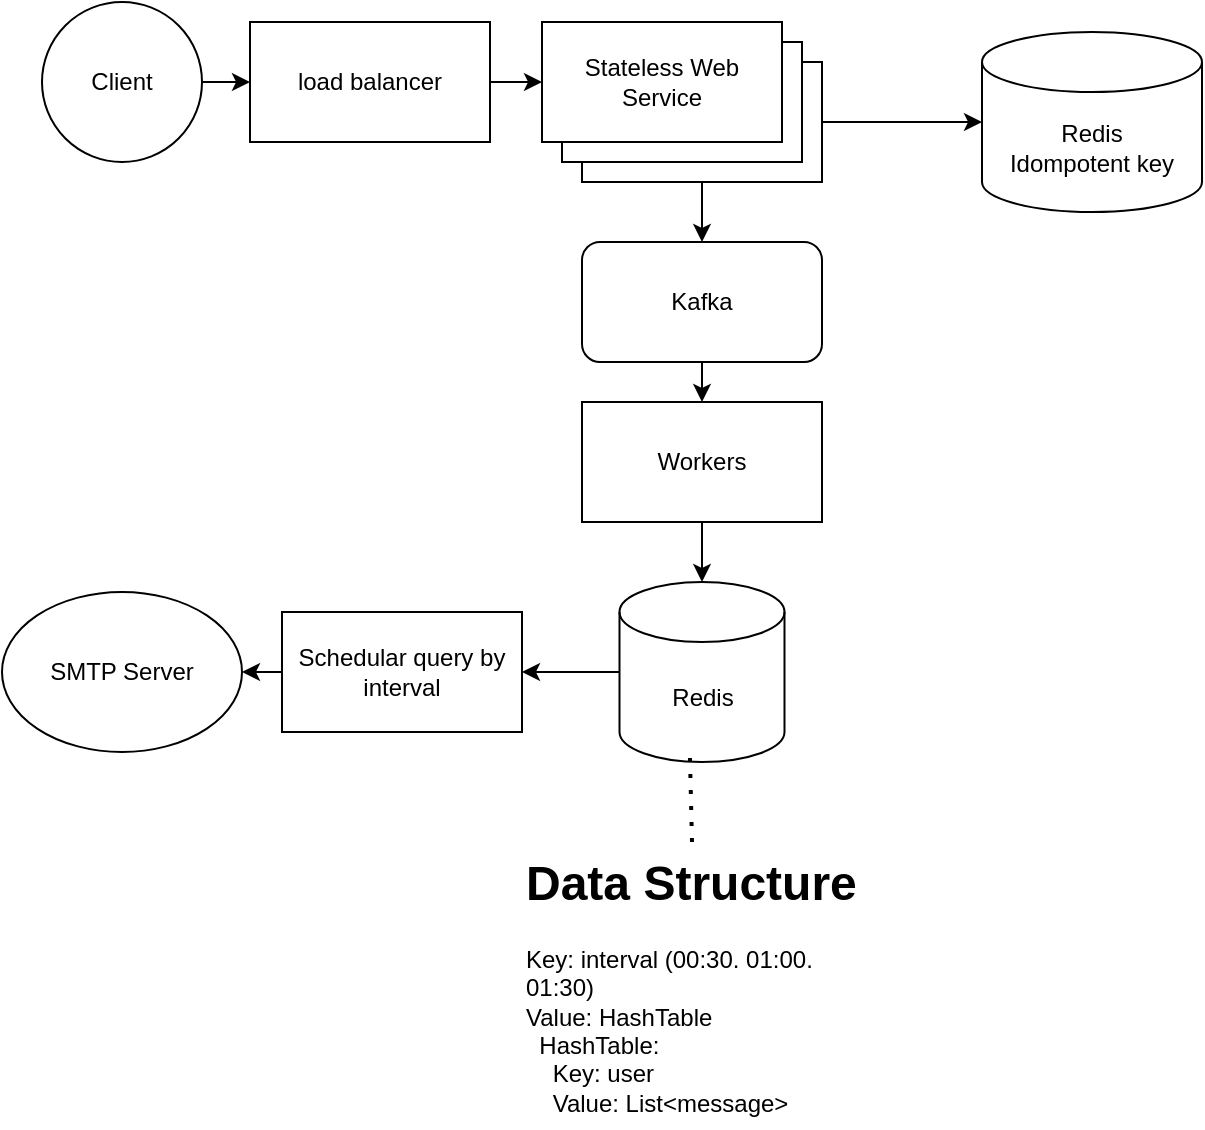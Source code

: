 <mxfile version="26.2.14">
  <diagram name="第 1 页" id="nglEDgbYlYp2V_s8b6Eq">
    <mxGraphModel dx="1426" dy="743" grid="1" gridSize="10" guides="1" tooltips="1" connect="1" arrows="1" fold="1" page="1" pageScale="1" pageWidth="827" pageHeight="1169" math="0" shadow="0">
      <root>
        <mxCell id="0" />
        <mxCell id="1" parent="0" />
        <mxCell id="6ZbVerckbxmWRG965Xrm-1" value="Client" style="ellipse;whiteSpace=wrap;html=1;aspect=fixed;" parent="1" vertex="1">
          <mxGeometry x="190" y="120" width="80" height="80" as="geometry" />
        </mxCell>
        <mxCell id="6ZbVerckbxmWRG965Xrm-4" value="" style="endArrow=classic;html=1;rounded=0;exitX=0.5;exitY=1;exitDx=0;exitDy=0;entryX=0.5;entryY=0;entryDx=0;entryDy=0;" parent="1" source="6ZbVerckbxmWRG965Xrm-6" edge="1" target="MlGHagx-8NNRDpDtTUfA-1">
          <mxGeometry width="50" height="50" relative="1" as="geometry">
            <mxPoint x="714" y="182.5" as="sourcePoint" />
            <mxPoint x="690" y="165" as="targetPoint" />
          </mxGeometry>
        </mxCell>
        <mxCell id="6ZbVerckbxmWRG965Xrm-7" value="" style="group" parent="1" vertex="1" connectable="0">
          <mxGeometry x="440" y="130" width="140" height="80" as="geometry" />
        </mxCell>
        <mxCell id="6ZbVerckbxmWRG965Xrm-6" value="" style="rounded=0;whiteSpace=wrap;html=1;" parent="6ZbVerckbxmWRG965Xrm-7" vertex="1">
          <mxGeometry x="20" y="20" width="120" height="60" as="geometry" />
        </mxCell>
        <mxCell id="6ZbVerckbxmWRG965Xrm-5" value="" style="rounded=0;whiteSpace=wrap;html=1;" parent="6ZbVerckbxmWRG965Xrm-7" vertex="1">
          <mxGeometry x="10" y="10" width="120" height="60" as="geometry" />
        </mxCell>
        <mxCell id="6ZbVerckbxmWRG965Xrm-3" value="Stateless Web Service" style="rounded=0;whiteSpace=wrap;html=1;" parent="6ZbVerckbxmWRG965Xrm-7" vertex="1">
          <mxGeometry width="120" height="60" as="geometry" />
        </mxCell>
        <mxCell id="6ZbVerckbxmWRG965Xrm-8" value="load balancer" style="rounded=0;whiteSpace=wrap;html=1;" parent="1" vertex="1">
          <mxGeometry x="294" y="130" width="120" height="60" as="geometry" />
        </mxCell>
        <mxCell id="6ZbVerckbxmWRG965Xrm-9" value="" style="edgeStyle=none;orthogonalLoop=1;jettySize=auto;html=1;rounded=0;exitX=1;exitY=0.5;exitDx=0;exitDy=0;entryX=0;entryY=0.5;entryDx=0;entryDy=0;" parent="1" source="6ZbVerckbxmWRG965Xrm-1" target="6ZbVerckbxmWRG965Xrm-8" edge="1">
          <mxGeometry width="100" relative="1" as="geometry">
            <mxPoint x="200" y="360" as="sourcePoint" />
            <mxPoint x="300" y="360" as="targetPoint" />
            <Array as="points" />
          </mxGeometry>
        </mxCell>
        <mxCell id="6ZbVerckbxmWRG965Xrm-10" value="" style="edgeStyle=none;orthogonalLoop=1;jettySize=auto;html=1;rounded=0;exitX=1;exitY=0.5;exitDx=0;exitDy=0;entryX=0;entryY=0.5;entryDx=0;entryDy=0;" parent="1" source="6ZbVerckbxmWRG965Xrm-8" target="6ZbVerckbxmWRG965Xrm-3" edge="1">
          <mxGeometry width="100" relative="1" as="geometry">
            <mxPoint x="370" y="210" as="sourcePoint" />
            <mxPoint x="440" y="240" as="targetPoint" />
            <Array as="points" />
          </mxGeometry>
        </mxCell>
        <mxCell id="MlGHagx-8NNRDpDtTUfA-1" value="Kafka" style="rounded=1;whiteSpace=wrap;html=1;" vertex="1" parent="1">
          <mxGeometry x="460" y="240" width="120" height="60" as="geometry" />
        </mxCell>
        <mxCell id="MlGHagx-8NNRDpDtTUfA-2" value="Workers" style="whiteSpace=wrap;html=1;" vertex="1" parent="1">
          <mxGeometry x="460" y="320" width="120" height="60" as="geometry" />
        </mxCell>
        <mxCell id="MlGHagx-8NNRDpDtTUfA-3" value="" style="edgeStyle=none;orthogonalLoop=1;jettySize=auto;html=1;rounded=0;exitX=0.5;exitY=1;exitDx=0;exitDy=0;entryX=0.5;entryY=0;entryDx=0;entryDy=0;" edge="1" parent="1" source="MlGHagx-8NNRDpDtTUfA-1" target="MlGHagx-8NNRDpDtTUfA-2">
          <mxGeometry width="100" relative="1" as="geometry">
            <mxPoint x="260" y="440" as="sourcePoint" />
            <mxPoint x="360" y="440" as="targetPoint" />
            <Array as="points" />
          </mxGeometry>
        </mxCell>
        <mxCell id="MlGHagx-8NNRDpDtTUfA-4" value="Redis" style="shape=cylinder3;whiteSpace=wrap;html=1;boundedLbl=1;backgroundOutline=1;size=15;" vertex="1" parent="1">
          <mxGeometry x="478.75" y="410" width="82.5" height="90" as="geometry" />
        </mxCell>
        <mxCell id="MlGHagx-8NNRDpDtTUfA-5" value="" style="edgeStyle=none;orthogonalLoop=1;jettySize=auto;html=1;rounded=0;exitX=0.5;exitY=1;exitDx=0;exitDy=0;entryX=0.5;entryY=0;entryDx=0;entryDy=0;entryPerimeter=0;" edge="1" parent="1" source="MlGHagx-8NNRDpDtTUfA-2" target="MlGHagx-8NNRDpDtTUfA-4">
          <mxGeometry width="100" relative="1" as="geometry">
            <mxPoint x="660" y="430" as="sourcePoint" />
            <mxPoint x="760" y="430" as="targetPoint" />
            <Array as="points" />
          </mxGeometry>
        </mxCell>
        <mxCell id="MlGHagx-8NNRDpDtTUfA-7" value="SMTP Server" style="ellipse;whiteSpace=wrap;html=1;" vertex="1" parent="1">
          <mxGeometry x="170" y="415" width="120" height="80" as="geometry" />
        </mxCell>
        <mxCell id="MlGHagx-8NNRDpDtTUfA-8" value="Schedular query by interval" style="rounded=0;whiteSpace=wrap;html=1;" vertex="1" parent="1">
          <mxGeometry x="310" y="425" width="120" height="60" as="geometry" />
        </mxCell>
        <mxCell id="MlGHagx-8NNRDpDtTUfA-9" value="" style="edgeStyle=none;orthogonalLoop=1;jettySize=auto;html=1;rounded=0;exitX=0;exitY=0.5;exitDx=0;exitDy=0;exitPerimeter=0;entryX=1;entryY=0.5;entryDx=0;entryDy=0;" edge="1" parent="1" source="MlGHagx-8NNRDpDtTUfA-4" target="MlGHagx-8NNRDpDtTUfA-8">
          <mxGeometry width="100" relative="1" as="geometry">
            <mxPoint x="410" y="600" as="sourcePoint" />
            <mxPoint x="510" y="600" as="targetPoint" />
            <Array as="points" />
          </mxGeometry>
        </mxCell>
        <mxCell id="MlGHagx-8NNRDpDtTUfA-10" value="" style="edgeStyle=none;orthogonalLoop=1;jettySize=auto;html=1;rounded=0;exitX=0;exitY=0.5;exitDx=0;exitDy=0;entryX=1;entryY=0.5;entryDx=0;entryDy=0;" edge="1" parent="1" source="MlGHagx-8NNRDpDtTUfA-8" target="MlGHagx-8NNRDpDtTUfA-7">
          <mxGeometry width="100" relative="1" as="geometry">
            <mxPoint x="320" y="560" as="sourcePoint" />
            <mxPoint x="420" y="560" as="targetPoint" />
            <Array as="points" />
          </mxGeometry>
        </mxCell>
        <mxCell id="MlGHagx-8NNRDpDtTUfA-11" value="" style="endArrow=none;dashed=1;html=1;dashPattern=1 3;strokeWidth=2;rounded=0;exitX=0.427;exitY=0.978;exitDx=0;exitDy=0;exitPerimeter=0;entryX=0.5;entryY=0;entryDx=0;entryDy=0;" edge="1" parent="1" source="MlGHagx-8NNRDpDtTUfA-4" target="MlGHagx-8NNRDpDtTUfA-34">
          <mxGeometry width="50" height="50" relative="1" as="geometry">
            <mxPoint x="620" y="585" as="sourcePoint" />
            <mxPoint x="520" y="540" as="targetPoint" />
          </mxGeometry>
        </mxCell>
        <mxCell id="MlGHagx-8NNRDpDtTUfA-14" value="" style="edgeStyle=none;orthogonalLoop=1;jettySize=auto;html=1;rounded=0;exitX=1;exitY=0.5;exitDx=0;exitDy=0;entryX=0;entryY=0.5;entryDx=0;entryDy=0;entryPerimeter=0;" edge="1" parent="1" source="6ZbVerckbxmWRG965Xrm-6" target="MlGHagx-8NNRDpDtTUfA-35">
          <mxGeometry width="100" relative="1" as="geometry">
            <mxPoint x="650" y="350" as="sourcePoint" />
            <mxPoint x="640" y="180" as="targetPoint" />
            <Array as="points" />
          </mxGeometry>
        </mxCell>
        <mxCell id="MlGHagx-8NNRDpDtTUfA-34" value="&lt;h1 style=&quot;margin-top: 0px;&quot;&gt;Data Structure&lt;/h1&gt;&lt;div&gt;Key: interval (00:30. 01:00. 01:30)&lt;div&gt;Value: HashTable&lt;/div&gt;&lt;div&gt;&lt;span style=&quot;background-color: transparent; color: light-dark(rgb(0, 0, 0), rgb(255, 255, 255));&quot;&gt;&amp;nbsp; HashTable:&lt;/span&gt;&lt;/div&gt;&lt;div&gt;&amp;nbsp; &amp;nbsp; Key: user&lt;/div&gt;&lt;div&gt;&amp;nbsp; &amp;nbsp; Value: List&amp;lt;message&amp;gt;&lt;/div&gt;&lt;/div&gt;" style="text;html=1;whiteSpace=wrap;overflow=hidden;rounded=0;" vertex="1" parent="1">
          <mxGeometry x="430" y="540" width="170" height="140" as="geometry" />
        </mxCell>
        <mxCell id="MlGHagx-8NNRDpDtTUfA-35" value="Redis&lt;div&gt;Idompotent key&lt;/div&gt;" style="shape=cylinder3;whiteSpace=wrap;html=1;boundedLbl=1;backgroundOutline=1;size=15;" vertex="1" parent="1">
          <mxGeometry x="660" y="135" width="110" height="90" as="geometry" />
        </mxCell>
      </root>
    </mxGraphModel>
  </diagram>
</mxfile>
